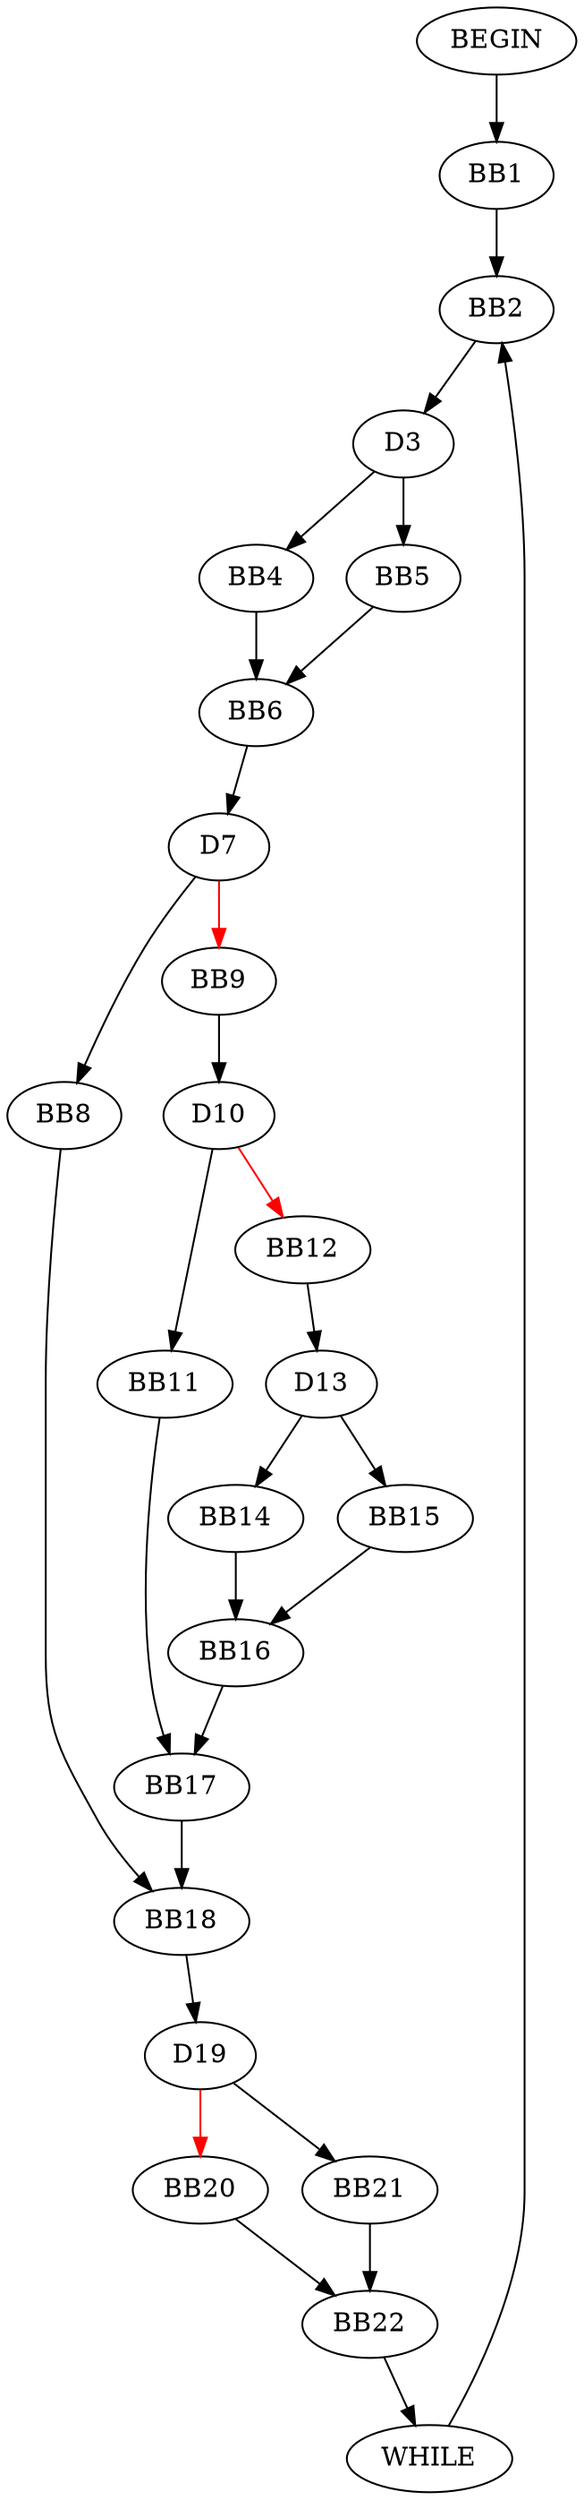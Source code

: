 digraph G {BEGIN->BB1;BB1->BB2;WHILE->BB2;BB2->D3;D3->BB4;D3->BB5;BB4->BB6;BB5->BB6;BB6->D7;D7->BB8;D7->BB9[color=red, pendwidth=3.0];BB9->D10;D10->BB11;D10->BB12[color=red, pendwidth=3.0];BB12->D13;D13->BB14;D13->BB15;BB14->BB16;BB15->BB16;BB11->BB17;BB16->BB17;BB8->BB18;BB17->BB18;BB18->D19;D19->BB20[color=red, pendwidth=3.0];D19->BB21;BB20->BB22;BB21->BB22;BB22->WHILE;}